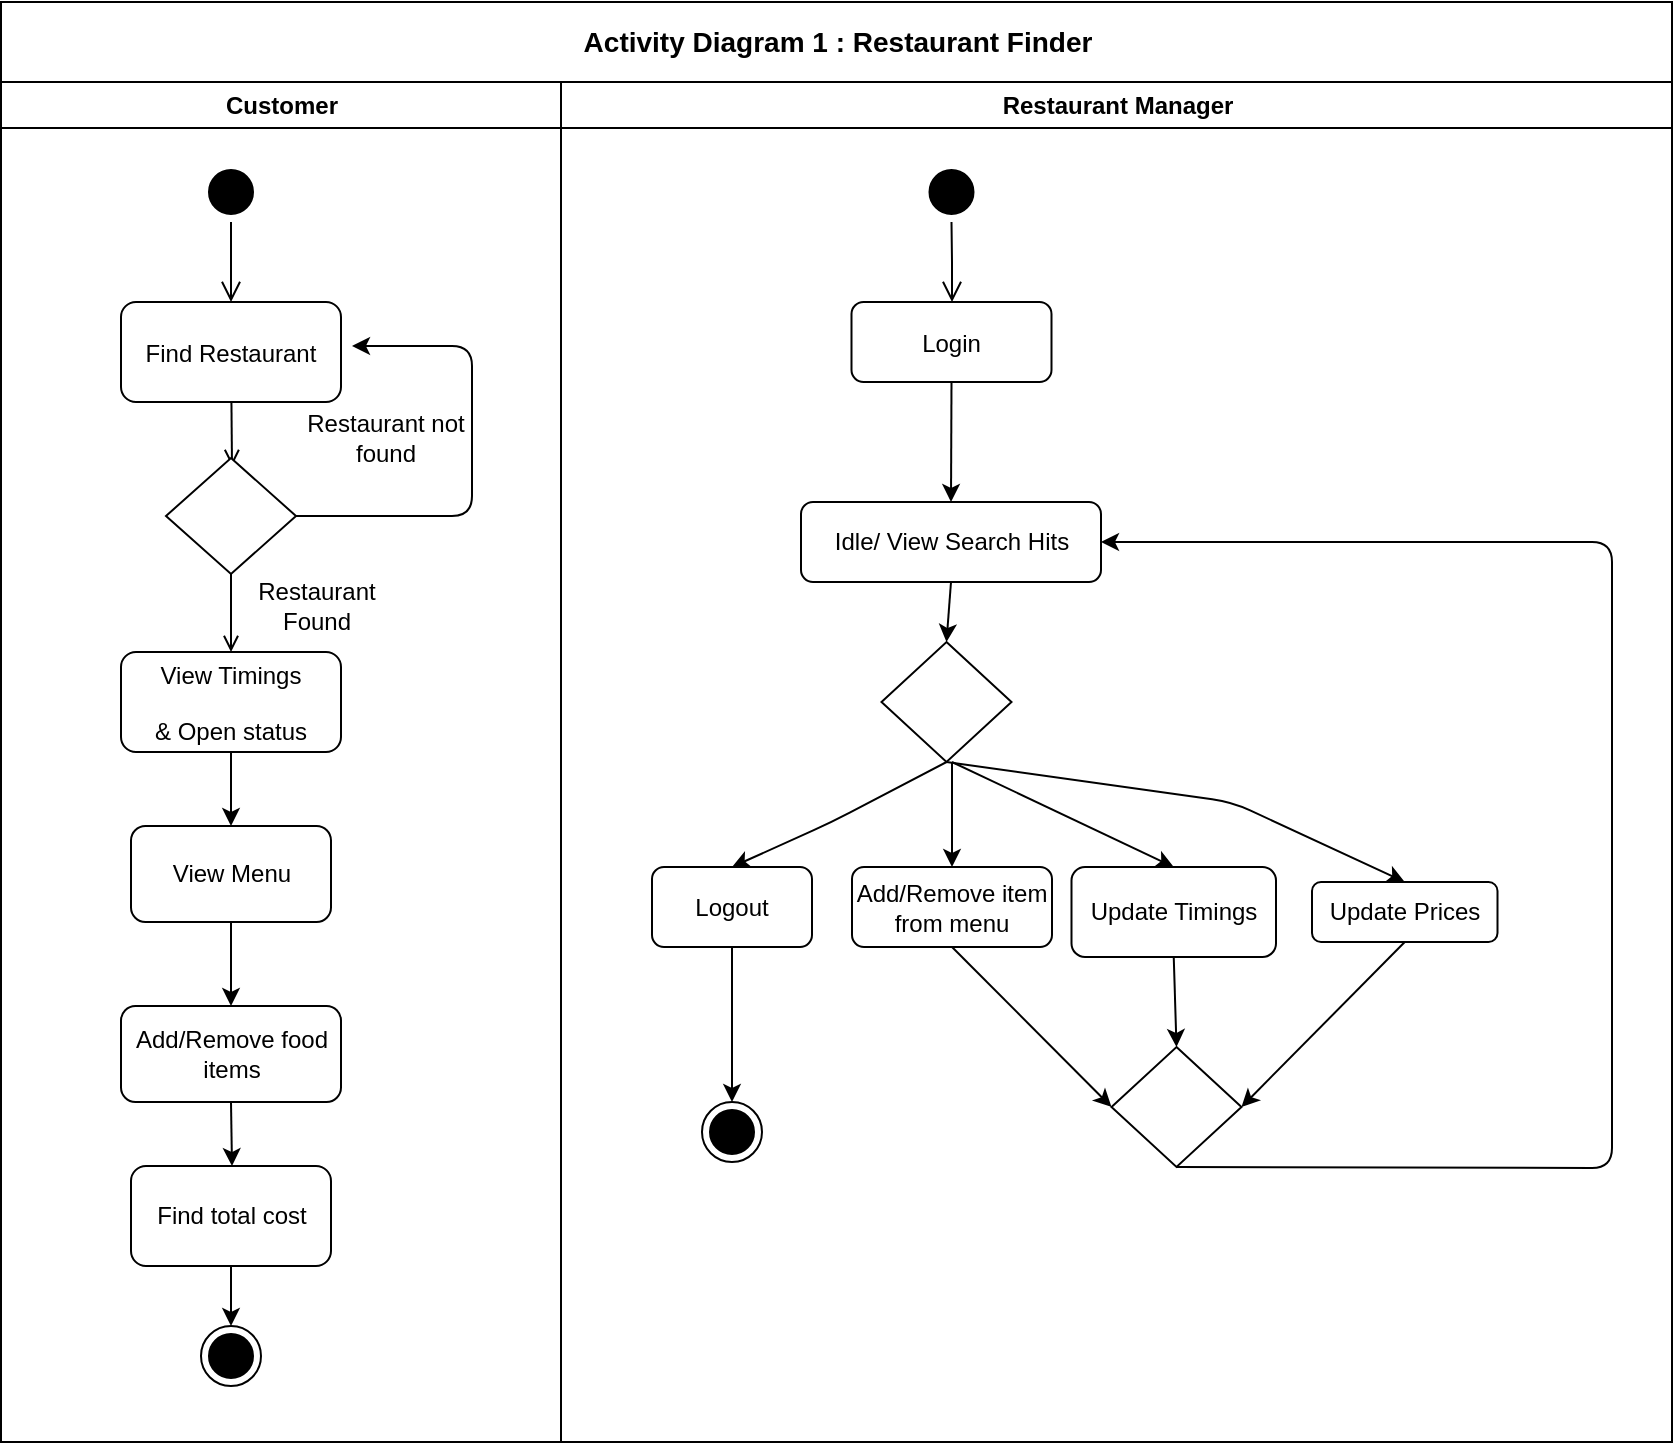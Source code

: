 <mxfile version="14.4.8" type="github">
  <diagram name="Page-1" id="e7e014a7-5840-1c2e-5031-d8a46d1fe8dd">
    <mxGraphModel dx="1221" dy="691" grid="1" gridSize="10" guides="1" tooltips="1" connect="1" arrows="1" fold="1" page="1" pageScale="1" pageWidth="1169" pageHeight="826" background="#ffffff" math="0" shadow="0">
      <root>
        <mxCell id="0" />
        <mxCell id="1" parent="0" />
        <mxCell id="2" value="Customer" style="swimlane;whiteSpace=wrap" parent="1" vertex="1">
          <mxGeometry x="164.5" y="120" width="280" height="680" as="geometry" />
        </mxCell>
        <mxCell id="5" value="" style="ellipse;shape=startState;fillColor=#000000;" parent="2" vertex="1">
          <mxGeometry x="100" y="40" width="30" height="30" as="geometry" />
        </mxCell>
        <mxCell id="6" value="" style="edgeStyle=elbowEdgeStyle;elbow=horizontal;verticalAlign=bottom;endArrow=open;endSize=8;endFill=1;rounded=0" parent="2" source="5" target="7" edge="1">
          <mxGeometry x="100" y="40" as="geometry">
            <mxPoint x="115" y="110" as="targetPoint" />
          </mxGeometry>
        </mxCell>
        <mxCell id="7" value="Find Restaurant" style="rounded=1;" parent="2" vertex="1">
          <mxGeometry x="60" y="110" width="110" height="50" as="geometry" />
        </mxCell>
        <mxCell id="9" value="" style="endArrow=open;endFill=1;rounded=0;" parent="2" source="7" edge="1">
          <mxGeometry relative="1" as="geometry">
            <mxPoint x="115.5" y="192" as="targetPoint" />
          </mxGeometry>
        </mxCell>
        <mxCell id="10" value="View Timings &#xa;&#xa;&amp; Open status" style="rounded=1;" parent="2" vertex="1">
          <mxGeometry x="60" y="285" width="110" height="50" as="geometry" />
        </mxCell>
        <mxCell id="11" value="" style="endArrow=open;endFill=1;rounded=0;exitX=0.5;exitY=1;exitDx=0;exitDy=0;" parent="2" source="HBkLeVU5GFFPTy2UnmNG-42" target="10" edge="1">
          <mxGeometry relative="1" as="geometry">
            <mxPoint x="115" y="270" as="sourcePoint" />
          </mxGeometry>
        </mxCell>
        <mxCell id="HBkLeVU5GFFPTy2UnmNG-41" value="" style="ellipse;html=1;shape=endState;fillColor=#000000;strokeColor=#000000;" vertex="1" parent="2">
          <mxGeometry x="100" y="622" width="30" height="30" as="geometry" />
        </mxCell>
        <mxCell id="HBkLeVU5GFFPTy2UnmNG-42" value="" style="rhombus;whiteSpace=wrap;html=1;rounded=0;" vertex="1" parent="2">
          <mxGeometry x="82.5" y="188" width="65" height="58" as="geometry" />
        </mxCell>
        <mxCell id="HBkLeVU5GFFPTy2UnmNG-46" value="Restaurant Found" style="text;html=1;strokeColor=none;fillColor=none;align=center;verticalAlign=middle;whiteSpace=wrap;rounded=0;" vertex="1" parent="2">
          <mxGeometry x="125.5" y="252" width="65" height="20" as="geometry" />
        </mxCell>
        <mxCell id="HBkLeVU5GFFPTy2UnmNG-48" value="View Menu" style="rounded=1;whiteSpace=wrap;html=1;" vertex="1" parent="2">
          <mxGeometry x="65" y="372" width="100" height="48" as="geometry" />
        </mxCell>
        <mxCell id="HBkLeVU5GFFPTy2UnmNG-43" value="" style="endArrow=classic;html=1;exitX=1;exitY=0.5;exitDx=0;exitDy=0;" edge="1" parent="2" source="HBkLeVU5GFFPTy2UnmNG-42">
          <mxGeometry width="50" height="50" relative="1" as="geometry">
            <mxPoint x="335.5" y="382" as="sourcePoint" />
            <mxPoint x="175.5" y="132" as="targetPoint" />
            <Array as="points">
              <mxPoint x="235.5" y="217" />
              <mxPoint x="235.5" y="132" />
            </Array>
          </mxGeometry>
        </mxCell>
        <mxCell id="HBkLeVU5GFFPTy2UnmNG-49" value="" style="endArrow=classic;html=1;strokeColor=#000000;exitX=0.5;exitY=1;exitDx=0;exitDy=0;entryX=0.5;entryY=0;entryDx=0;entryDy=0;" edge="1" parent="2" source="10" target="HBkLeVU5GFFPTy2UnmNG-48">
          <mxGeometry width="50" height="50" relative="1" as="geometry">
            <mxPoint x="335.5" y="312" as="sourcePoint" />
            <mxPoint x="385.5" y="262" as="targetPoint" />
          </mxGeometry>
        </mxCell>
        <mxCell id="HBkLeVU5GFFPTy2UnmNG-50" value="Add/Remove food items" style="rounded=1;whiteSpace=wrap;html=1;" vertex="1" parent="2">
          <mxGeometry x="60" y="462" width="110" height="48" as="geometry" />
        </mxCell>
        <mxCell id="HBkLeVU5GFFPTy2UnmNG-51" value="" style="endArrow=classic;html=1;strokeColor=#000000;exitX=0.5;exitY=1;exitDx=0;exitDy=0;entryX=0.5;entryY=0;entryDx=0;entryDy=0;" edge="1" parent="2" source="HBkLeVU5GFFPTy2UnmNG-48" target="HBkLeVU5GFFPTy2UnmNG-50">
          <mxGeometry width="50" height="50" relative="1" as="geometry">
            <mxPoint x="335.5" y="312" as="sourcePoint" />
            <mxPoint x="385.5" y="262" as="targetPoint" />
          </mxGeometry>
        </mxCell>
        <mxCell id="HBkLeVU5GFFPTy2UnmNG-52" value="" style="endArrow=classic;html=1;strokeColor=#000000;exitX=0.5;exitY=1;exitDx=0;exitDy=0;" edge="1" parent="2" source="HBkLeVU5GFFPTy2UnmNG-50">
          <mxGeometry width="50" height="50" relative="1" as="geometry">
            <mxPoint x="335.5" y="312" as="sourcePoint" />
            <mxPoint x="115.5" y="542" as="targetPoint" />
          </mxGeometry>
        </mxCell>
        <mxCell id="HBkLeVU5GFFPTy2UnmNG-45" value="Restaurant not found" style="text;html=1;strokeColor=none;fillColor=none;align=center;verticalAlign=middle;whiteSpace=wrap;rounded=0;" vertex="1" parent="2">
          <mxGeometry x="147.5" y="168" width="90" height="20" as="geometry" />
        </mxCell>
        <mxCell id="HBkLeVU5GFFPTy2UnmNG-53" value="Find total cost" style="rounded=1;whiteSpace=wrap;html=1;" vertex="1" parent="2">
          <mxGeometry x="65" y="542" width="100" height="50" as="geometry" />
        </mxCell>
        <mxCell id="HBkLeVU5GFFPTy2UnmNG-54" value="" style="endArrow=classic;html=1;strokeColor=#000000;exitX=0.5;exitY=1;exitDx=0;exitDy=0;entryX=0.5;entryY=0;entryDx=0;entryDy=0;" edge="1" parent="2" source="HBkLeVU5GFFPTy2UnmNG-53" target="HBkLeVU5GFFPTy2UnmNG-41">
          <mxGeometry width="50" height="50" relative="1" as="geometry">
            <mxPoint x="125.5" y="592" as="sourcePoint" />
            <mxPoint x="175.5" y="542" as="targetPoint" />
          </mxGeometry>
        </mxCell>
        <mxCell id="3" value="Restaurant Manager" style="swimlane;whiteSpace=wrap" parent="1" vertex="1">
          <mxGeometry x="444.5" y="120" width="555.5" height="680" as="geometry" />
        </mxCell>
        <mxCell id="13" value="" style="ellipse;shape=startState;fillColor=#000000;" parent="3" vertex="1">
          <mxGeometry x="180.25" y="40" width="30" height="30" as="geometry" />
        </mxCell>
        <mxCell id="14" value="" style="edgeStyle=elbowEdgeStyle;elbow=horizontal;verticalAlign=bottom;endArrow=open;endSize=8;endFill=1;rounded=0" parent="3" source="13" target="15" edge="1">
          <mxGeometry x="40" y="20" as="geometry">
            <mxPoint x="55" y="90" as="targetPoint" />
          </mxGeometry>
        </mxCell>
        <mxCell id="15" value="Login" style="rounded=1;" parent="3" vertex="1">
          <mxGeometry x="145.25" y="110" width="100" height="40" as="geometry" />
        </mxCell>
        <mxCell id="HBkLeVU5GFFPTy2UnmNG-56" value="" style="rhombus;whiteSpace=wrap;html=1;rounded=0;strokeColor=#000000;" vertex="1" parent="3">
          <mxGeometry x="160.25" y="280" width="65" height="60" as="geometry" />
        </mxCell>
        <mxCell id="HBkLeVU5GFFPTy2UnmNG-61" value="Update Prices" style="rounded=1;whiteSpace=wrap;html=1;strokeColor=#000000;" vertex="1" parent="3">
          <mxGeometry x="375.5" y="400" width="92.75" height="30" as="geometry" />
        </mxCell>
        <mxCell id="HBkLeVU5GFFPTy2UnmNG-62" value="Update Timings" style="rounded=1;whiteSpace=wrap;html=1;strokeColor=#000000;" vertex="1" parent="3">
          <mxGeometry x="255.25" y="392.5" width="102.25" height="45" as="geometry" />
        </mxCell>
        <mxCell id="HBkLeVU5GFFPTy2UnmNG-60" value="Add/Remove item from menu" style="rounded=1;whiteSpace=wrap;html=1;strokeColor=#000000;" vertex="1" parent="3">
          <mxGeometry x="145.5" y="392.5" width="100" height="40" as="geometry" />
        </mxCell>
        <mxCell id="HBkLeVU5GFFPTy2UnmNG-63" value="Logout" style="rounded=1;whiteSpace=wrap;html=1;strokeColor=#000000;" vertex="1" parent="3">
          <mxGeometry x="45.5" y="392.5" width="80" height="40" as="geometry" />
        </mxCell>
        <mxCell id="HBkLeVU5GFFPTy2UnmNG-66" value="" style="endArrow=classic;html=1;strokeColor=#000000;exitX=0.5;exitY=1;exitDx=0;exitDy=0;entryX=0.5;entryY=0;entryDx=0;entryDy=0;" edge="1" parent="3" source="HBkLeVU5GFFPTy2UnmNG-56" target="HBkLeVU5GFFPTy2UnmNG-61">
          <mxGeometry width="50" height="50" relative="1" as="geometry">
            <mxPoint x="255.5" y="430" as="sourcePoint" />
            <mxPoint x="305.5" y="380" as="targetPoint" />
            <Array as="points">
              <mxPoint x="335.5" y="360" />
            </Array>
          </mxGeometry>
        </mxCell>
        <mxCell id="HBkLeVU5GFFPTy2UnmNG-67" value="" style="endArrow=classic;html=1;strokeColor=#000000;exitX=0.5;exitY=1;exitDx=0;exitDy=0;entryX=0.5;entryY=0;entryDx=0;entryDy=0;" edge="1" parent="3" source="HBkLeVU5GFFPTy2UnmNG-56" target="HBkLeVU5GFFPTy2UnmNG-63">
          <mxGeometry width="50" height="50" relative="1" as="geometry">
            <mxPoint x="255.5" y="430" as="sourcePoint" />
            <mxPoint x="305.5" y="380" as="targetPoint" />
            <Array as="points">
              <mxPoint x="135.5" y="370" />
            </Array>
          </mxGeometry>
        </mxCell>
        <mxCell id="HBkLeVU5GFFPTy2UnmNG-68" value="Idle/ View Search Hits" style="rounded=1;whiteSpace=wrap;html=1;strokeColor=#000000;" vertex="1" parent="3">
          <mxGeometry x="120" y="210" width="150" height="40" as="geometry" />
        </mxCell>
        <mxCell id="HBkLeVU5GFFPTy2UnmNG-69" value="" style="endArrow=classic;html=1;strokeColor=#000000;exitX=0.5;exitY=1;exitDx=0;exitDy=0;entryX=0.5;entryY=0;entryDx=0;entryDy=0;" edge="1" parent="3" source="15" target="HBkLeVU5GFFPTy2UnmNG-68">
          <mxGeometry width="50" height="50" relative="1" as="geometry">
            <mxPoint x="255.5" y="340" as="sourcePoint" />
            <mxPoint x="235.5" y="180" as="targetPoint" />
          </mxGeometry>
        </mxCell>
        <mxCell id="HBkLeVU5GFFPTy2UnmNG-70" value="" style="endArrow=classic;html=1;strokeColor=#000000;exitX=0.5;exitY=1;exitDx=0;exitDy=0;entryX=0.5;entryY=0;entryDx=0;entryDy=0;" edge="1" parent="3" source="HBkLeVU5GFFPTy2UnmNG-68" target="HBkLeVU5GFFPTy2UnmNG-56">
          <mxGeometry width="50" height="50" relative="1" as="geometry">
            <mxPoint x="255.5" y="340" as="sourcePoint" />
            <mxPoint x="305.5" y="290" as="targetPoint" />
          </mxGeometry>
        </mxCell>
        <mxCell id="HBkLeVU5GFFPTy2UnmNG-72" value="" style="rhombus;whiteSpace=wrap;html=1;rounded=0;strokeColor=#000000;" vertex="1" parent="3">
          <mxGeometry x="275.25" y="482.5" width="65" height="60" as="geometry" />
        </mxCell>
        <mxCell id="HBkLeVU5GFFPTy2UnmNG-73" value="" style="endArrow=classic;html=1;strokeColor=#000000;exitX=0.5;exitY=1;exitDx=0;exitDy=0;entryX=0;entryY=0.5;entryDx=0;entryDy=0;" edge="1" parent="3" source="HBkLeVU5GFFPTy2UnmNG-60" target="HBkLeVU5GFFPTy2UnmNG-72">
          <mxGeometry width="50" height="50" relative="1" as="geometry">
            <mxPoint x="235.5" y="460" as="sourcePoint" />
            <mxPoint x="115.5" y="480" as="targetPoint" />
          </mxGeometry>
        </mxCell>
        <mxCell id="HBkLeVU5GFFPTy2UnmNG-74" value="" style="endArrow=classic;html=1;strokeColor=#000000;entryX=0.5;entryY=0;entryDx=0;entryDy=0;exitX=0.5;exitY=1;exitDx=0;exitDy=0;" edge="1" parent="3" source="HBkLeVU5GFFPTy2UnmNG-62" target="HBkLeVU5GFFPTy2UnmNG-72">
          <mxGeometry width="50" height="50" relative="1" as="geometry">
            <mxPoint x="265.5" y="470" as="sourcePoint" />
            <mxPoint x="285.5" y="410" as="targetPoint" />
          </mxGeometry>
        </mxCell>
        <mxCell id="HBkLeVU5GFFPTy2UnmNG-75" value="" style="endArrow=classic;html=1;strokeColor=#000000;exitX=0.5;exitY=1;exitDx=0;exitDy=0;entryX=1;entryY=0.5;entryDx=0;entryDy=0;" edge="1" parent="3" source="HBkLeVU5GFFPTy2UnmNG-61" target="HBkLeVU5GFFPTy2UnmNG-72">
          <mxGeometry width="50" height="50" relative="1" as="geometry">
            <mxPoint x="235.5" y="460" as="sourcePoint" />
            <mxPoint x="285.5" y="410" as="targetPoint" />
          </mxGeometry>
        </mxCell>
        <mxCell id="HBkLeVU5GFFPTy2UnmNG-76" value="" style="endArrow=classic;html=1;strokeColor=#000000;exitX=0.5;exitY=1;exitDx=0;exitDy=0;entryX=0.5;entryY=0;entryDx=0;entryDy=0;" edge="1" parent="3" source="HBkLeVU5GFFPTy2UnmNG-63" target="HBkLeVU5GFFPTy2UnmNG-77">
          <mxGeometry width="50" height="50" relative="1" as="geometry">
            <mxPoint x="438.25" y="540" as="sourcePoint" />
            <mxPoint x="495.5" y="500" as="targetPoint" />
          </mxGeometry>
        </mxCell>
        <mxCell id="HBkLeVU5GFFPTy2UnmNG-77" value="" style="ellipse;html=1;shape=endState;fillColor=#000000;strokeColor=#000000;" vertex="1" parent="3">
          <mxGeometry x="70.5" y="510" width="30" height="30" as="geometry" />
        </mxCell>
        <mxCell id="HBkLeVU5GFFPTy2UnmNG-79" value="" style="endArrow=classic;html=1;strokeColor=#000000;exitX=0.5;exitY=1;exitDx=0;exitDy=0;entryX=1;entryY=0.5;entryDx=0;entryDy=0;" edge="1" parent="3" source="HBkLeVU5GFFPTy2UnmNG-72" target="HBkLeVU5GFFPTy2UnmNG-68">
          <mxGeometry width="50" height="50" relative="1" as="geometry">
            <mxPoint x="235.5" y="460" as="sourcePoint" />
            <mxPoint x="515.5" y="200" as="targetPoint" />
            <Array as="points">
              <mxPoint x="525.5" y="543" />
              <mxPoint x="525.5" y="230" />
            </Array>
          </mxGeometry>
        </mxCell>
        <mxCell id="HBkLeVU5GFFPTy2UnmNG-64" value="" style="endArrow=classic;html=1;strokeColor=#000000;entryX=0.5;entryY=0;entryDx=0;entryDy=0;" edge="1" parent="1" target="HBkLeVU5GFFPTy2UnmNG-60">
          <mxGeometry width="50" height="50" relative="1" as="geometry">
            <mxPoint x="640" y="460" as="sourcePoint" />
            <mxPoint x="750" y="500" as="targetPoint" />
          </mxGeometry>
        </mxCell>
        <mxCell id="HBkLeVU5GFFPTy2UnmNG-65" value="" style="endArrow=classic;html=1;strokeColor=#000000;entryX=0.5;entryY=0;entryDx=0;entryDy=0;" edge="1" parent="1" target="HBkLeVU5GFFPTy2UnmNG-62">
          <mxGeometry width="50" height="50" relative="1" as="geometry">
            <mxPoint x="640" y="460" as="sourcePoint" />
            <mxPoint x="750" y="500" as="targetPoint" />
          </mxGeometry>
        </mxCell>
        <mxCell id="HBkLeVU5GFFPTy2UnmNG-82" value="&lt;font style=&quot;font-size: 14px&quot;&gt;&lt;b&gt;Activity Diagram 1 : Restaurant Finder&lt;/b&gt;&lt;/font&gt;" style="rounded=0;whiteSpace=wrap;html=1;strokeColor=#000000;" vertex="1" parent="1">
          <mxGeometry x="164.5" y="80" width="835.5" height="40" as="geometry" />
        </mxCell>
      </root>
    </mxGraphModel>
  </diagram>
</mxfile>
